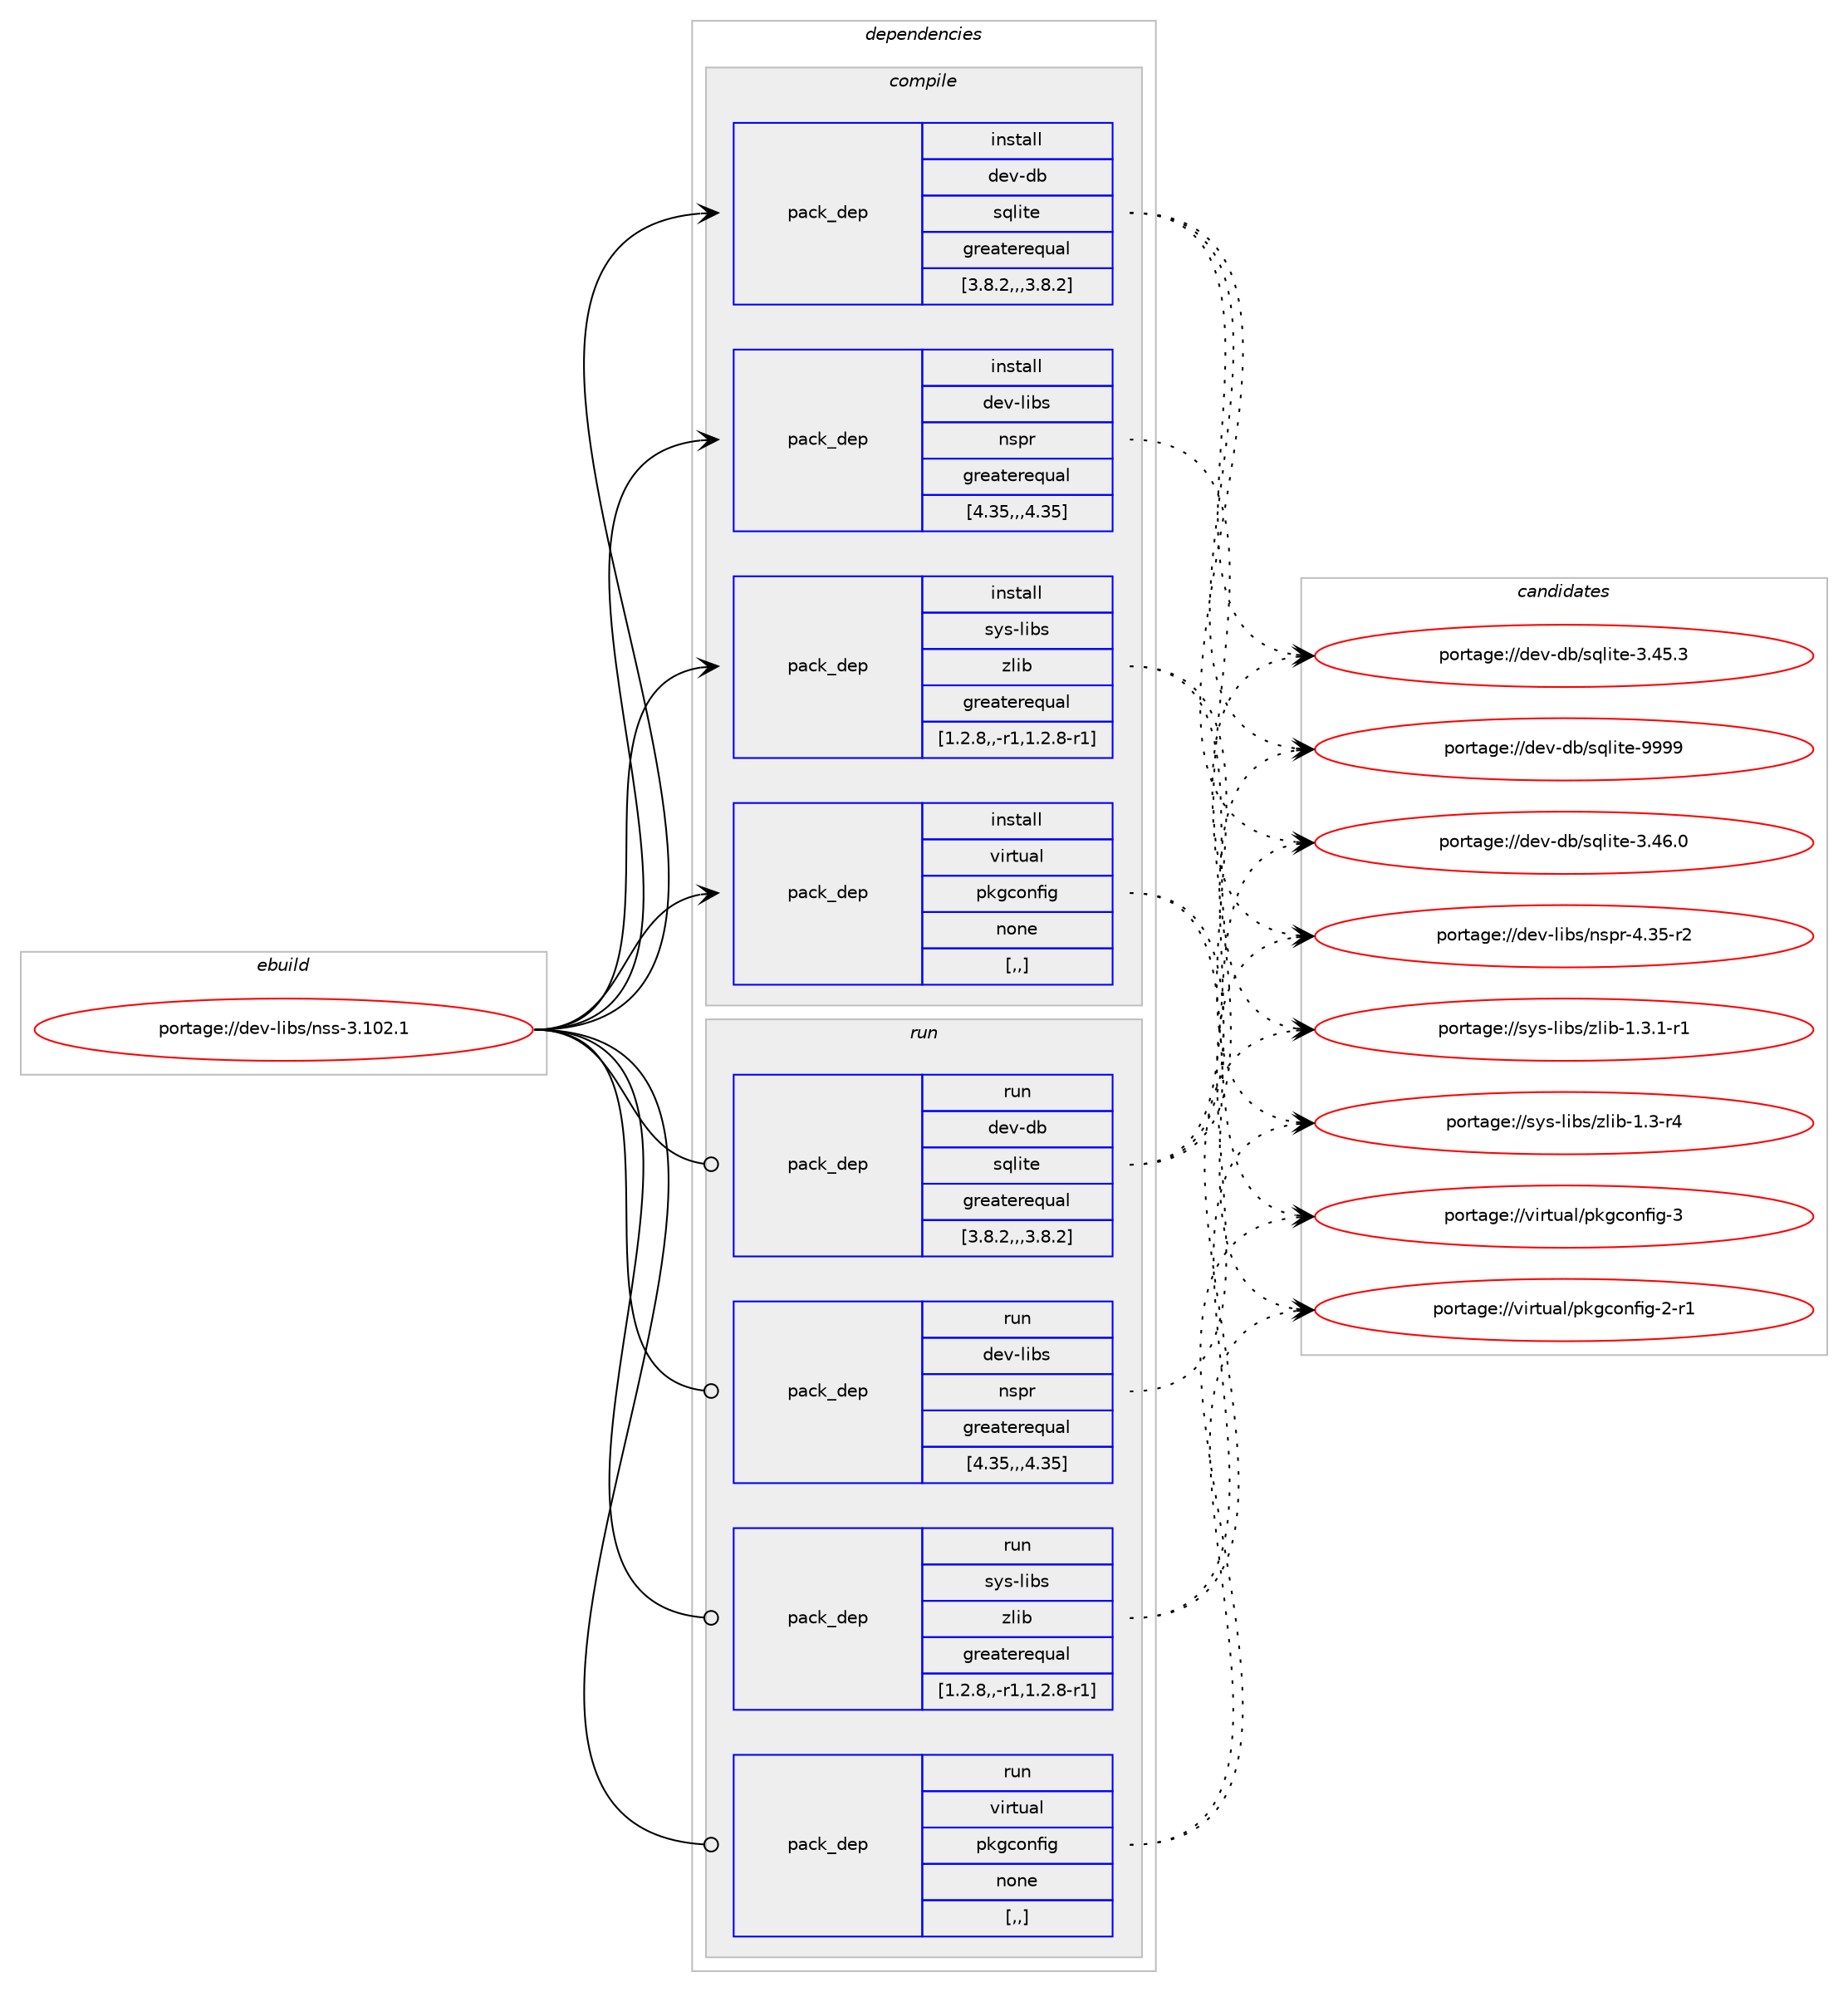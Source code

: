 digraph prolog {

# *************
# Graph options
# *************

newrank=true;
concentrate=true;
compound=true;
graph [rankdir=LR,fontname=Helvetica,fontsize=10,ranksep=1.5];#, ranksep=2.5, nodesep=0.2];
edge  [arrowhead=vee];
node  [fontname=Helvetica,fontsize=10];

# **********
# The ebuild
# **********

subgraph cluster_leftcol {
color=gray;
label=<<i>ebuild</i>>;
id [label="portage://dev-libs/nss-3.102.1", color=red, width=4, href="../dev-libs/nss-3.102.1.svg"];
}

# ****************
# The dependencies
# ****************

subgraph cluster_midcol {
color=gray;
label=<<i>dependencies</i>>;
subgraph cluster_compile {
fillcolor="#eeeeee";
style=filled;
label=<<i>compile</i>>;
subgraph pack83816 {
dependency112825 [label=<<TABLE BORDER="0" CELLBORDER="1" CELLSPACING="0" CELLPADDING="4" WIDTH="220"><TR><TD ROWSPAN="6" CELLPADDING="30">pack_dep</TD></TR><TR><TD WIDTH="110">install</TD></TR><TR><TD>dev-db</TD></TR><TR><TD>sqlite</TD></TR><TR><TD>greaterequal</TD></TR><TR><TD>[3.8.2,,,3.8.2]</TD></TR></TABLE>>, shape=none, color=blue];
}
id:e -> dependency112825:w [weight=20,style="solid",arrowhead="vee"];
subgraph pack83817 {
dependency112826 [label=<<TABLE BORDER="0" CELLBORDER="1" CELLSPACING="0" CELLPADDING="4" WIDTH="220"><TR><TD ROWSPAN="6" CELLPADDING="30">pack_dep</TD></TR><TR><TD WIDTH="110">install</TD></TR><TR><TD>dev-libs</TD></TR><TR><TD>nspr</TD></TR><TR><TD>greaterequal</TD></TR><TR><TD>[4.35,,,4.35]</TD></TR></TABLE>>, shape=none, color=blue];
}
id:e -> dependency112826:w [weight=20,style="solid",arrowhead="vee"];
subgraph pack83818 {
dependency112827 [label=<<TABLE BORDER="0" CELLBORDER="1" CELLSPACING="0" CELLPADDING="4" WIDTH="220"><TR><TD ROWSPAN="6" CELLPADDING="30">pack_dep</TD></TR><TR><TD WIDTH="110">install</TD></TR><TR><TD>sys-libs</TD></TR><TR><TD>zlib</TD></TR><TR><TD>greaterequal</TD></TR><TR><TD>[1.2.8,,-r1,1.2.8-r1]</TD></TR></TABLE>>, shape=none, color=blue];
}
id:e -> dependency112827:w [weight=20,style="solid",arrowhead="vee"];
subgraph pack83819 {
dependency112828 [label=<<TABLE BORDER="0" CELLBORDER="1" CELLSPACING="0" CELLPADDING="4" WIDTH="220"><TR><TD ROWSPAN="6" CELLPADDING="30">pack_dep</TD></TR><TR><TD WIDTH="110">install</TD></TR><TR><TD>virtual</TD></TR><TR><TD>pkgconfig</TD></TR><TR><TD>none</TD></TR><TR><TD>[,,]</TD></TR></TABLE>>, shape=none, color=blue];
}
id:e -> dependency112828:w [weight=20,style="solid",arrowhead="vee"];
}
subgraph cluster_compileandrun {
fillcolor="#eeeeee";
style=filled;
label=<<i>compile and run</i>>;
}
subgraph cluster_run {
fillcolor="#eeeeee";
style=filled;
label=<<i>run</i>>;
subgraph pack83820 {
dependency112829 [label=<<TABLE BORDER="0" CELLBORDER="1" CELLSPACING="0" CELLPADDING="4" WIDTH="220"><TR><TD ROWSPAN="6" CELLPADDING="30">pack_dep</TD></TR><TR><TD WIDTH="110">run</TD></TR><TR><TD>dev-db</TD></TR><TR><TD>sqlite</TD></TR><TR><TD>greaterequal</TD></TR><TR><TD>[3.8.2,,,3.8.2]</TD></TR></TABLE>>, shape=none, color=blue];
}
id:e -> dependency112829:w [weight=20,style="solid",arrowhead="odot"];
subgraph pack83821 {
dependency112830 [label=<<TABLE BORDER="0" CELLBORDER="1" CELLSPACING="0" CELLPADDING="4" WIDTH="220"><TR><TD ROWSPAN="6" CELLPADDING="30">pack_dep</TD></TR><TR><TD WIDTH="110">run</TD></TR><TR><TD>dev-libs</TD></TR><TR><TD>nspr</TD></TR><TR><TD>greaterequal</TD></TR><TR><TD>[4.35,,,4.35]</TD></TR></TABLE>>, shape=none, color=blue];
}
id:e -> dependency112830:w [weight=20,style="solid",arrowhead="odot"];
subgraph pack83822 {
dependency112831 [label=<<TABLE BORDER="0" CELLBORDER="1" CELLSPACING="0" CELLPADDING="4" WIDTH="220"><TR><TD ROWSPAN="6" CELLPADDING="30">pack_dep</TD></TR><TR><TD WIDTH="110">run</TD></TR><TR><TD>sys-libs</TD></TR><TR><TD>zlib</TD></TR><TR><TD>greaterequal</TD></TR><TR><TD>[1.2.8,,-r1,1.2.8-r1]</TD></TR></TABLE>>, shape=none, color=blue];
}
id:e -> dependency112831:w [weight=20,style="solid",arrowhead="odot"];
subgraph pack83823 {
dependency112832 [label=<<TABLE BORDER="0" CELLBORDER="1" CELLSPACING="0" CELLPADDING="4" WIDTH="220"><TR><TD ROWSPAN="6" CELLPADDING="30">pack_dep</TD></TR><TR><TD WIDTH="110">run</TD></TR><TR><TD>virtual</TD></TR><TR><TD>pkgconfig</TD></TR><TR><TD>none</TD></TR><TR><TD>[,,]</TD></TR></TABLE>>, shape=none, color=blue];
}
id:e -> dependency112832:w [weight=20,style="solid",arrowhead="odot"];
}
}

# **************
# The candidates
# **************

subgraph cluster_choices {
rank=same;
color=gray;
label=<<i>candidates</i>>;

subgraph choice83816 {
color=black;
nodesep=1;
choice1001011184510098471151131081051161014557575757 [label="portage://dev-db/sqlite-9999", color=red, width=4,href="../dev-db/sqlite-9999.svg"];
choice10010111845100984711511310810511610145514652544648 [label="portage://dev-db/sqlite-3.46.0", color=red, width=4,href="../dev-db/sqlite-3.46.0.svg"];
choice10010111845100984711511310810511610145514652534651 [label="portage://dev-db/sqlite-3.45.3", color=red, width=4,href="../dev-db/sqlite-3.45.3.svg"];
dependency112825:e -> choice1001011184510098471151131081051161014557575757:w [style=dotted,weight="100"];
dependency112825:e -> choice10010111845100984711511310810511610145514652544648:w [style=dotted,weight="100"];
dependency112825:e -> choice10010111845100984711511310810511610145514652534651:w [style=dotted,weight="100"];
}
subgraph choice83817 {
color=black;
nodesep=1;
choice10010111845108105981154711011511211445524651534511450 [label="portage://dev-libs/nspr-4.35-r2", color=red, width=4,href="../dev-libs/nspr-4.35-r2.svg"];
dependency112826:e -> choice10010111845108105981154711011511211445524651534511450:w [style=dotted,weight="100"];
}
subgraph choice83818 {
color=black;
nodesep=1;
choice115121115451081059811547122108105984549465146494511449 [label="portage://sys-libs/zlib-1.3.1-r1", color=red, width=4,href="../sys-libs/zlib-1.3.1-r1.svg"];
choice11512111545108105981154712210810598454946514511452 [label="portage://sys-libs/zlib-1.3-r4", color=red, width=4,href="../sys-libs/zlib-1.3-r4.svg"];
dependency112827:e -> choice115121115451081059811547122108105984549465146494511449:w [style=dotted,weight="100"];
dependency112827:e -> choice11512111545108105981154712210810598454946514511452:w [style=dotted,weight="100"];
}
subgraph choice83819 {
color=black;
nodesep=1;
choice1181051141161179710847112107103991111101021051034551 [label="portage://virtual/pkgconfig-3", color=red, width=4,href="../virtual/pkgconfig-3.svg"];
choice11810511411611797108471121071039911111010210510345504511449 [label="portage://virtual/pkgconfig-2-r1", color=red, width=4,href="../virtual/pkgconfig-2-r1.svg"];
dependency112828:e -> choice1181051141161179710847112107103991111101021051034551:w [style=dotted,weight="100"];
dependency112828:e -> choice11810511411611797108471121071039911111010210510345504511449:w [style=dotted,weight="100"];
}
subgraph choice83820 {
color=black;
nodesep=1;
choice1001011184510098471151131081051161014557575757 [label="portage://dev-db/sqlite-9999", color=red, width=4,href="../dev-db/sqlite-9999.svg"];
choice10010111845100984711511310810511610145514652544648 [label="portage://dev-db/sqlite-3.46.0", color=red, width=4,href="../dev-db/sqlite-3.46.0.svg"];
choice10010111845100984711511310810511610145514652534651 [label="portage://dev-db/sqlite-3.45.3", color=red, width=4,href="../dev-db/sqlite-3.45.3.svg"];
dependency112829:e -> choice1001011184510098471151131081051161014557575757:w [style=dotted,weight="100"];
dependency112829:e -> choice10010111845100984711511310810511610145514652544648:w [style=dotted,weight="100"];
dependency112829:e -> choice10010111845100984711511310810511610145514652534651:w [style=dotted,weight="100"];
}
subgraph choice83821 {
color=black;
nodesep=1;
choice10010111845108105981154711011511211445524651534511450 [label="portage://dev-libs/nspr-4.35-r2", color=red, width=4,href="../dev-libs/nspr-4.35-r2.svg"];
dependency112830:e -> choice10010111845108105981154711011511211445524651534511450:w [style=dotted,weight="100"];
}
subgraph choice83822 {
color=black;
nodesep=1;
choice115121115451081059811547122108105984549465146494511449 [label="portage://sys-libs/zlib-1.3.1-r1", color=red, width=4,href="../sys-libs/zlib-1.3.1-r1.svg"];
choice11512111545108105981154712210810598454946514511452 [label="portage://sys-libs/zlib-1.3-r4", color=red, width=4,href="../sys-libs/zlib-1.3-r4.svg"];
dependency112831:e -> choice115121115451081059811547122108105984549465146494511449:w [style=dotted,weight="100"];
dependency112831:e -> choice11512111545108105981154712210810598454946514511452:w [style=dotted,weight="100"];
}
subgraph choice83823 {
color=black;
nodesep=1;
choice1181051141161179710847112107103991111101021051034551 [label="portage://virtual/pkgconfig-3", color=red, width=4,href="../virtual/pkgconfig-3.svg"];
choice11810511411611797108471121071039911111010210510345504511449 [label="portage://virtual/pkgconfig-2-r1", color=red, width=4,href="../virtual/pkgconfig-2-r1.svg"];
dependency112832:e -> choice1181051141161179710847112107103991111101021051034551:w [style=dotted,weight="100"];
dependency112832:e -> choice11810511411611797108471121071039911111010210510345504511449:w [style=dotted,weight="100"];
}
}

}
